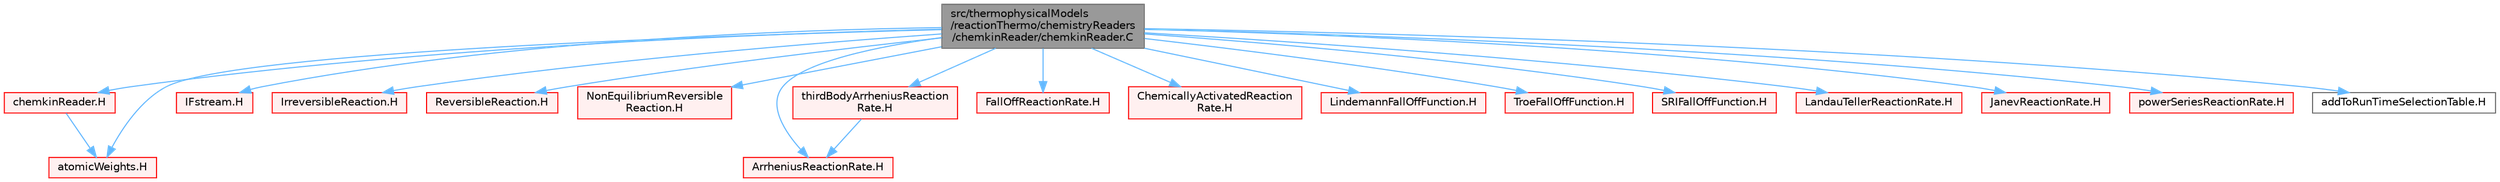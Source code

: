 digraph "src/thermophysicalModels/reactionThermo/chemistryReaders/chemkinReader/chemkinReader.C"
{
 // LATEX_PDF_SIZE
  bgcolor="transparent";
  edge [fontname=Helvetica,fontsize=10,labelfontname=Helvetica,labelfontsize=10];
  node [fontname=Helvetica,fontsize=10,shape=box,height=0.2,width=0.4];
  Node1 [id="Node000001",label="src/thermophysicalModels\l/reactionThermo/chemistryReaders\l/chemkinReader/chemkinReader.C",height=0.2,width=0.4,color="gray40", fillcolor="grey60", style="filled", fontcolor="black",tooltip=" "];
  Node1 -> Node2 [id="edge1_Node000001_Node000002",color="steelblue1",style="solid",tooltip=" "];
  Node2 [id="Node000002",label="chemkinReader.H",height=0.2,width=0.4,color="red", fillcolor="#FFF0F0", style="filled",URL="$chemkinReader_8H.html",tooltip=" "];
  Node2 -> Node183 [id="edge2_Node000002_Node000183",color="steelblue1",style="solid",tooltip=" "];
  Node183 [id="Node000183",label="atomicWeights.H",height=0.2,width=0.4,color="red", fillcolor="#FFF0F0", style="filled",URL="$atomicWeights_8H.html",tooltip=" "];
  Node1 -> Node243 [id="edge3_Node000001_Node000243",color="steelblue1",style="solid",tooltip=" "];
  Node243 [id="Node000243",label="IFstream.H",height=0.2,width=0.4,color="red", fillcolor="#FFF0F0", style="filled",URL="$IFstream_8H.html",tooltip=" "];
  Node1 -> Node183 [id="edge4_Node000001_Node000183",color="steelblue1",style="solid",tooltip=" "];
  Node1 -> Node248 [id="edge5_Node000001_Node000248",color="steelblue1",style="solid",tooltip=" "];
  Node248 [id="Node000248",label="IrreversibleReaction.H",height=0.2,width=0.4,color="red", fillcolor="#FFF0F0", style="filled",URL="$IrreversibleReaction_8H.html",tooltip=" "];
  Node1 -> Node249 [id="edge6_Node000001_Node000249",color="steelblue1",style="solid",tooltip=" "];
  Node249 [id="Node000249",label="ReversibleReaction.H",height=0.2,width=0.4,color="red", fillcolor="#FFF0F0", style="filled",URL="$ReversibleReaction_8H.html",tooltip=" "];
  Node1 -> Node250 [id="edge7_Node000001_Node000250",color="steelblue1",style="solid",tooltip=" "];
  Node250 [id="Node000250",label="NonEquilibriumReversible\lReaction.H",height=0.2,width=0.4,color="red", fillcolor="#FFF0F0", style="filled",URL="$NonEquilibriumReversibleReaction_8H.html",tooltip=" "];
  Node1 -> Node251 [id="edge8_Node000001_Node000251",color="steelblue1",style="solid",tooltip=" "];
  Node251 [id="Node000251",label="ArrheniusReactionRate.H",height=0.2,width=0.4,color="red", fillcolor="#FFF0F0", style="filled",URL="$ArrheniusReactionRate_8H.html",tooltip=" "];
  Node1 -> Node253 [id="edge9_Node000001_Node000253",color="steelblue1",style="solid",tooltip=" "];
  Node253 [id="Node000253",label="thirdBodyArrheniusReaction\lRate.H",height=0.2,width=0.4,color="red", fillcolor="#FFF0F0", style="filled",URL="$thirdBodyArrheniusReactionRate_8H.html",tooltip=" "];
  Node253 -> Node251 [id="edge10_Node000253_Node000251",color="steelblue1",style="solid",tooltip=" "];
  Node1 -> Node257 [id="edge11_Node000001_Node000257",color="steelblue1",style="solid",tooltip=" "];
  Node257 [id="Node000257",label="FallOffReactionRate.H",height=0.2,width=0.4,color="red", fillcolor="#FFF0F0", style="filled",URL="$FallOffReactionRate_8H.html",tooltip=" "];
  Node1 -> Node259 [id="edge12_Node000001_Node000259",color="steelblue1",style="solid",tooltip=" "];
  Node259 [id="Node000259",label="ChemicallyActivatedReaction\lRate.H",height=0.2,width=0.4,color="red", fillcolor="#FFF0F0", style="filled",URL="$ChemicallyActivatedReactionRate_8H.html",tooltip=" "];
  Node1 -> Node261 [id="edge13_Node000001_Node000261",color="steelblue1",style="solid",tooltip=" "];
  Node261 [id="Node000261",label="LindemannFallOffFunction.H",height=0.2,width=0.4,color="red", fillcolor="#FFF0F0", style="filled",URL="$LindemannFallOffFunction_8H.html",tooltip=" "];
  Node1 -> Node263 [id="edge14_Node000001_Node000263",color="steelblue1",style="solid",tooltip=" "];
  Node263 [id="Node000263",label="TroeFallOffFunction.H",height=0.2,width=0.4,color="red", fillcolor="#FFF0F0", style="filled",URL="$TroeFallOffFunction_8H.html",tooltip=" "];
  Node1 -> Node265 [id="edge15_Node000001_Node000265",color="steelblue1",style="solid",tooltip=" "];
  Node265 [id="Node000265",label="SRIFallOffFunction.H",height=0.2,width=0.4,color="red", fillcolor="#FFF0F0", style="filled",URL="$SRIFallOffFunction_8H.html",tooltip=" "];
  Node1 -> Node267 [id="edge16_Node000001_Node000267",color="steelblue1",style="solid",tooltip=" "];
  Node267 [id="Node000267",label="LandauTellerReactionRate.H",height=0.2,width=0.4,color="red", fillcolor="#FFF0F0", style="filled",URL="$LandauTellerReactionRate_8H.html",tooltip=" "];
  Node1 -> Node269 [id="edge17_Node000001_Node000269",color="steelblue1",style="solid",tooltip=" "];
  Node269 [id="Node000269",label="JanevReactionRate.H",height=0.2,width=0.4,color="red", fillcolor="#FFF0F0", style="filled",URL="$JanevReactionRate_8H.html",tooltip=" "];
  Node1 -> Node271 [id="edge18_Node000001_Node000271",color="steelblue1",style="solid",tooltip=" "];
  Node271 [id="Node000271",label="powerSeriesReactionRate.H",height=0.2,width=0.4,color="red", fillcolor="#FFF0F0", style="filled",URL="$powerSeriesReactionRate_8H.html",tooltip=" "];
  Node1 -> Node273 [id="edge19_Node000001_Node000273",color="steelblue1",style="solid",tooltip=" "];
  Node273 [id="Node000273",label="addToRunTimeSelectionTable.H",height=0.2,width=0.4,color="grey40", fillcolor="white", style="filled",URL="$addToRunTimeSelectionTable_8H.html",tooltip="Macros for easy insertion into run-time selection tables."];
}
